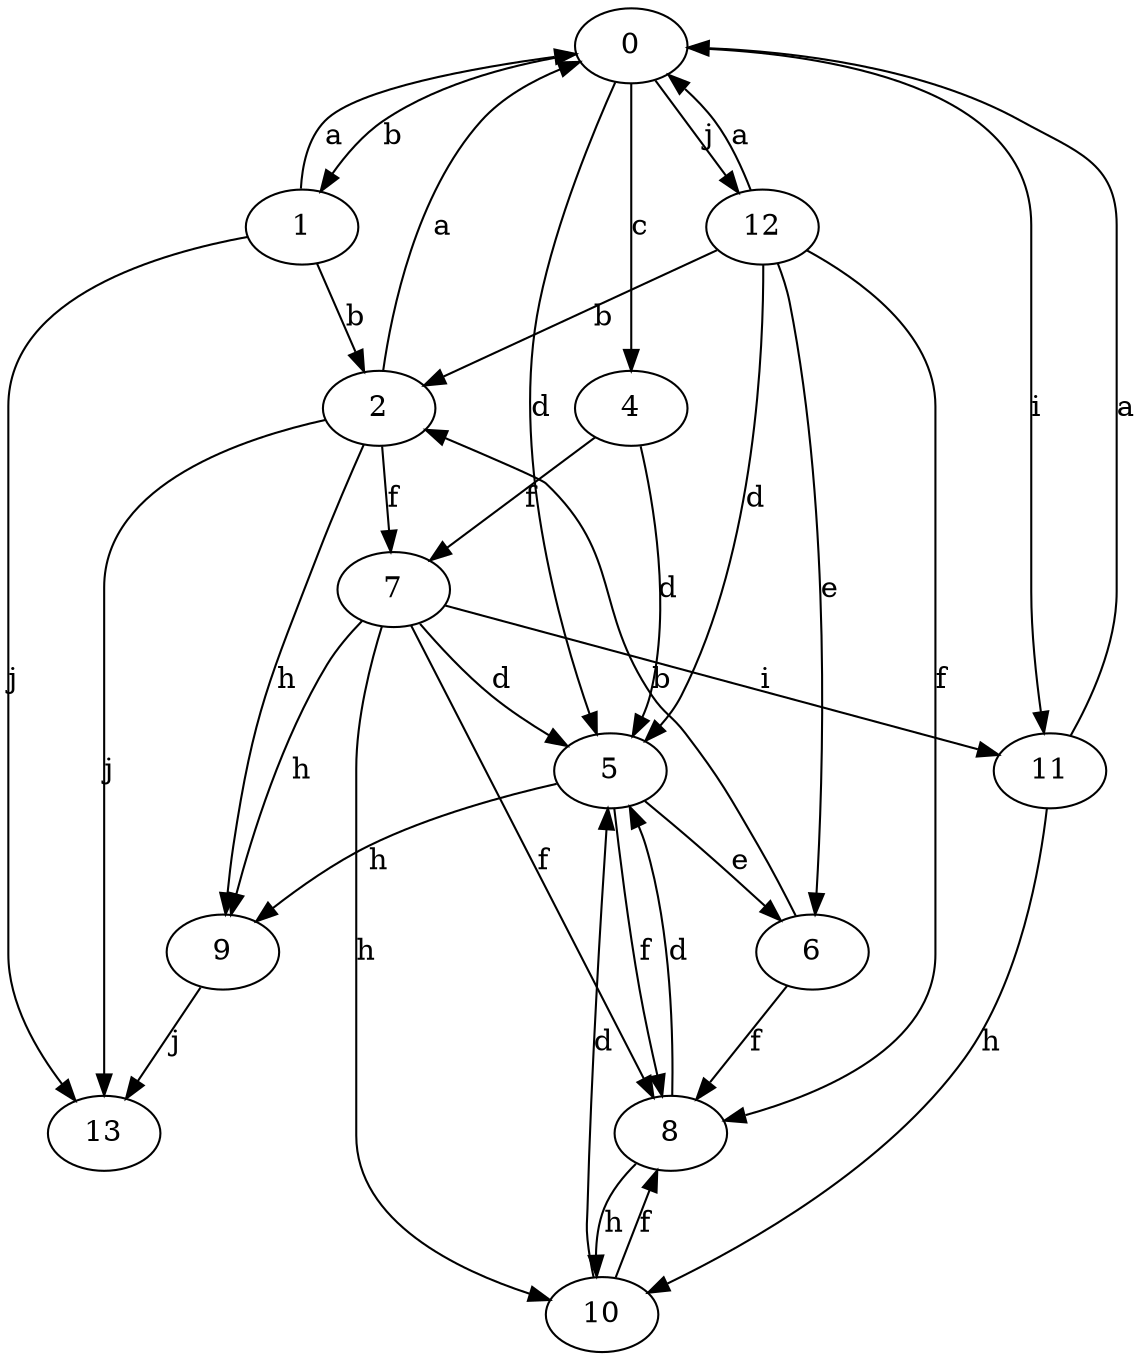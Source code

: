 strict digraph  {
0;
1;
2;
4;
5;
6;
7;
8;
9;
10;
11;
12;
13;
0 -> 1  [label=b];
0 -> 4  [label=c];
0 -> 5  [label=d];
0 -> 11  [label=i];
0 -> 12  [label=j];
1 -> 0  [label=a];
1 -> 2  [label=b];
1 -> 13  [label=j];
2 -> 0  [label=a];
2 -> 7  [label=f];
2 -> 9  [label=h];
2 -> 13  [label=j];
4 -> 5  [label=d];
4 -> 7  [label=f];
5 -> 6  [label=e];
5 -> 8  [label=f];
5 -> 9  [label=h];
6 -> 2  [label=b];
6 -> 8  [label=f];
7 -> 5  [label=d];
7 -> 8  [label=f];
7 -> 9  [label=h];
7 -> 10  [label=h];
7 -> 11  [label=i];
8 -> 5  [label=d];
8 -> 10  [label=h];
9 -> 13  [label=j];
10 -> 5  [label=d];
10 -> 8  [label=f];
11 -> 0  [label=a];
11 -> 10  [label=h];
12 -> 0  [label=a];
12 -> 2  [label=b];
12 -> 5  [label=d];
12 -> 6  [label=e];
12 -> 8  [label=f];
}
